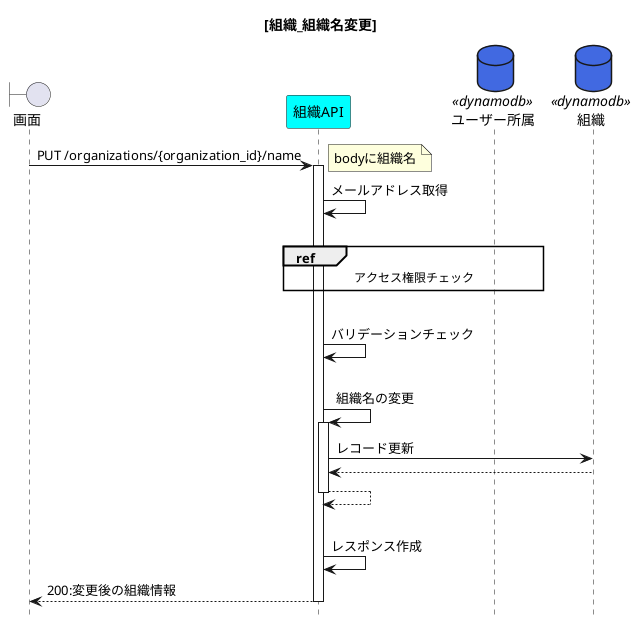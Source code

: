 @startuml{API_組織_組織名変更.png}
title [組織_組織名変更]
hide footbox

boundary 画面 as view
participant 組織API as api_organizations #cyan
'atabase ユーザープール as user_pools <<cognito>> #purple
database ユーザー所属 as table_affiliation <<dynamodb>> #royalblue
database 組織 as table_organizations <<dynamodb>> #royalblue

view -> api_organizations : PUT /organizations/{organization_id}/name
note right :bodyに組織名
activate api_organizations
    api_organizations -> api_organizations :メールアドレス取得
    |||
    ref over api_organizations, table_affiliation :アクセス権限チェック
    |||
    api_organizations -> api_organizations :バリデーションチェック
    |||
    api_organizations -> api_organizations :組織名の変更
    activate api_organizations
        api_organizations -> table_organizations :レコード更新
        table_organizations --> api_organizations
        api_organizations --> api_organizations
    deactivate api_organizations
    |||
    api_organizations -> api_organizations :レスポンス作成
    api_organizations --> view :200:変更後の組織情報
deactivate api_organizations

@enduml

